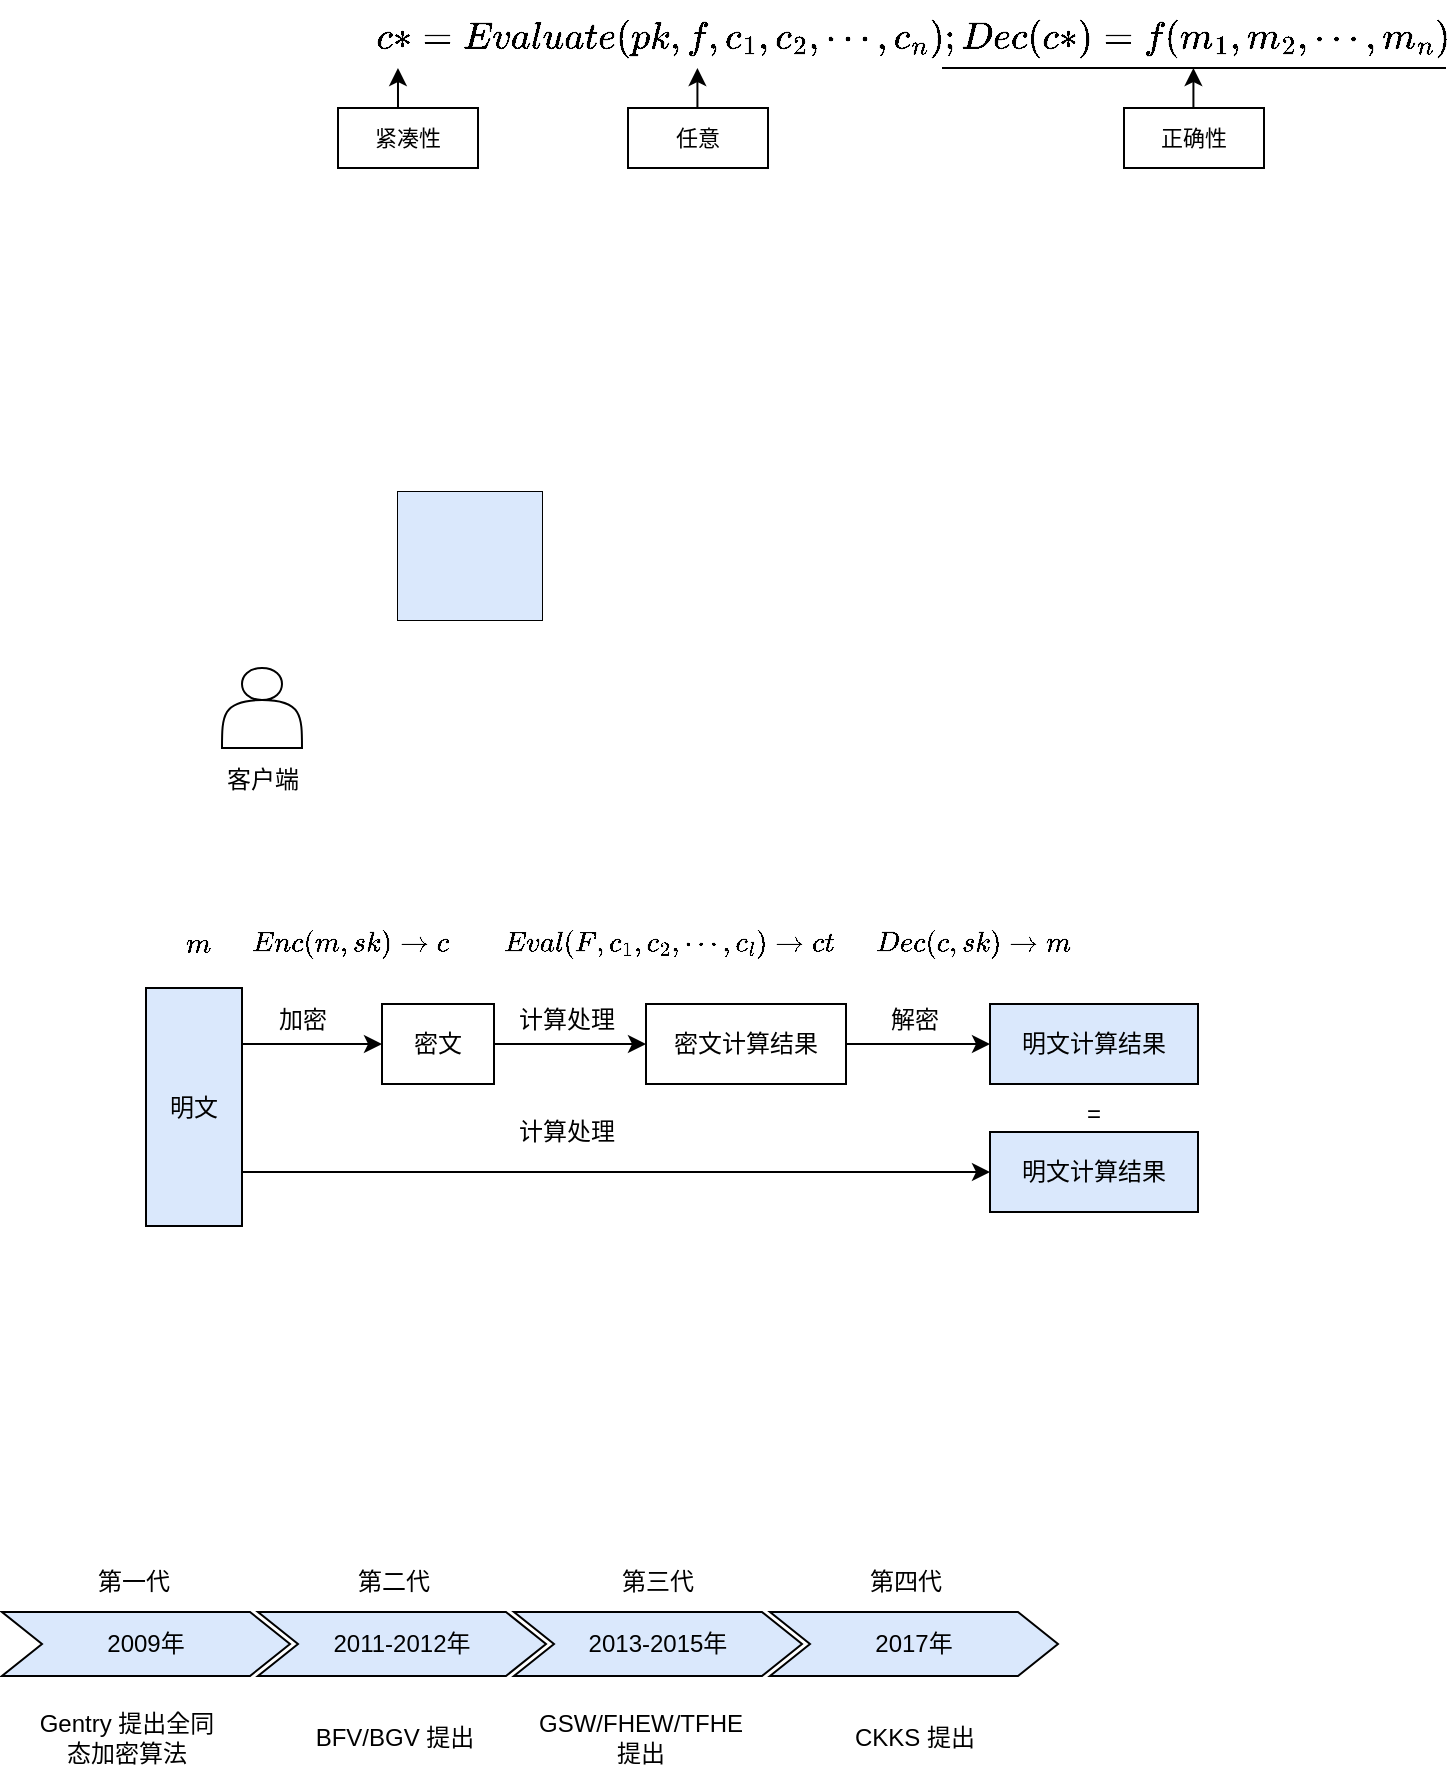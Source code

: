 <mxfile version="22.0.8" type="github">
  <diagram name="第 1 页" id="BSiDAe2Zlt0LySH5Vkly">
    <mxGraphModel dx="1592" dy="453" grid="0" gridSize="5" guides="1" tooltips="1" connect="1" arrows="1" fold="1" page="0" pageScale="1" pageWidth="827" pageHeight="1169" math="1" shadow="0">
      <root>
        <mxCell id="0" />
        <mxCell id="1" parent="0" />
        <mxCell id="wR1qE_lEk0KlbYMBaGM3-1" value="&lt;font style=&quot;font-size: 16px;&quot;&gt;$$c*=Evaluate(pk,f,c_1,c_2,\cdots,c_n); Dec(c*)=f(m_1,m_2,\cdots,m_n)$$&lt;/font&gt;" style="text;html=1;strokeColor=none;fillColor=none;align=center;verticalAlign=middle;whiteSpace=wrap;rounded=0;" parent="1" vertex="1">
          <mxGeometry x="-20" y="230" width="60" height="30" as="geometry" />
        </mxCell>
        <mxCell id="wR1qE_lEk0KlbYMBaGM3-2" value="&lt;font face=&quot;Verdana&quot; style=&quot;font-size: 11px;&quot;&gt;正确性&lt;/font&gt;" style="rounded=0;whiteSpace=wrap;html=1;fontSize=9;" parent="1" vertex="1">
          <mxGeometry x="115" y="280" width="70" height="30" as="geometry" />
        </mxCell>
        <mxCell id="wR1qE_lEk0KlbYMBaGM3-6" style="edgeStyle=orthogonalEdgeStyle;rounded=0;orthogonalLoop=1;jettySize=auto;html=1;exitX=0.5;exitY=0;exitDx=0;exitDy=0;entryX=-2.667;entryY=1;entryDx=0;entryDy=0;entryPerimeter=0;" parent="1" source="wR1qE_lEk0KlbYMBaGM3-3" edge="1">
          <mxGeometry relative="1" as="geometry">
            <mxPoint x="-248.02" y="260" as="targetPoint" />
          </mxGeometry>
        </mxCell>
        <mxCell id="wR1qE_lEk0KlbYMBaGM3-3" value="&lt;font face=&quot;Times New Roman&quot; style=&quot;font-size: 11px;&quot;&gt;紧凑性&lt;/font&gt;" style="rounded=0;whiteSpace=wrap;html=1;fontSize=9;" parent="1" vertex="1">
          <mxGeometry x="-278" y="280" width="70" height="30" as="geometry" />
        </mxCell>
        <mxCell id="wR1qE_lEk0KlbYMBaGM3-4" value="&lt;font style=&quot;font-size: 11px;&quot; face=&quot;Times New Roman&quot;&gt;任意&lt;/font&gt;" style="rounded=0;whiteSpace=wrap;html=1;fontSize=9;" parent="1" vertex="1">
          <mxGeometry x="-133" y="280" width="70" height="30" as="geometry" />
        </mxCell>
        <mxCell id="wR1qE_lEk0KlbYMBaGM3-8" value="" style="endArrow=classic;html=1;rounded=0;" parent="1" edge="1">
          <mxGeometry width="50" height="50" relative="1" as="geometry">
            <mxPoint x="-98.29" y="280" as="sourcePoint" />
            <mxPoint x="-98.29" y="260" as="targetPoint" />
          </mxGeometry>
        </mxCell>
        <mxCell id="wR1qE_lEk0KlbYMBaGM3-9" value="" style="endArrow=classic;html=1;rounded=0;" parent="1" edge="1">
          <mxGeometry width="50" height="50" relative="1" as="geometry">
            <mxPoint x="149.71" y="280" as="sourcePoint" />
            <mxPoint x="149.71" y="260" as="targetPoint" />
          </mxGeometry>
        </mxCell>
        <mxCell id="wR1qE_lEk0KlbYMBaGM3-10" value="" style="endArrow=none;html=1;rounded=0;" parent="1" edge="1">
          <mxGeometry width="50" height="50" relative="1" as="geometry">
            <mxPoint x="24" y="260" as="sourcePoint" />
            <mxPoint x="276" y="260" as="targetPoint" />
          </mxGeometry>
        </mxCell>
        <mxCell id="4J7-bgVDbELEeenfHwWn-1" value="" style="shape=actor;whiteSpace=wrap;html=1;" vertex="1" parent="1">
          <mxGeometry x="-336" y="560" width="40" height="40" as="geometry" />
        </mxCell>
        <mxCell id="4J7-bgVDbELEeenfHwWn-2" value="客户端" style="text;html=1;align=center;verticalAlign=middle;resizable=0;points=[];autosize=1;strokeColor=none;fillColor=none;" vertex="1" parent="1">
          <mxGeometry x="-344" y="600" width="56" height="32" as="geometry" />
        </mxCell>
        <mxCell id="4J7-bgVDbELEeenfHwWn-4" value="" style="shape=table;startSize=0;container=1;collapsible=0;childLayout=tableLayout;fillColor=#dae8fc;strokeColor=default;" vertex="1" parent="1">
          <mxGeometry x="-248" y="472" width="72" height="64" as="geometry" />
        </mxCell>
        <mxCell id="4J7-bgVDbELEeenfHwWn-5" value="" style="shape=tableRow;horizontal=0;startSize=0;swimlaneHead=0;swimlaneBody=0;strokeColor=default;top=0;left=0;bottom=0;right=0;collapsible=0;dropTarget=0;fillColor=#dae8fc;points=[[0,0.5],[1,0.5]];portConstraint=eastwest;" vertex="1" parent="4J7-bgVDbELEeenfHwWn-4">
          <mxGeometry width="72" height="21" as="geometry" />
        </mxCell>
        <mxCell id="4J7-bgVDbELEeenfHwWn-6" value="" style="shape=partialRectangle;html=1;whiteSpace=wrap;connectable=0;strokeColor=default;overflow=hidden;fillColor=#dae8fc;top=0;left=0;bottom=0;right=0;pointerEvents=1;" vertex="1" parent="4J7-bgVDbELEeenfHwWn-5">
          <mxGeometry width="24" height="21" as="geometry">
            <mxRectangle width="24" height="21" as="alternateBounds" />
          </mxGeometry>
        </mxCell>
        <mxCell id="4J7-bgVDbELEeenfHwWn-7" value="" style="shape=partialRectangle;html=1;whiteSpace=wrap;connectable=0;strokeColor=default;overflow=hidden;fillColor=#dae8fc;top=0;left=0;bottom=0;right=0;pointerEvents=1;" vertex="1" parent="4J7-bgVDbELEeenfHwWn-5">
          <mxGeometry x="24" width="24" height="21" as="geometry">
            <mxRectangle width="24" height="21" as="alternateBounds" />
          </mxGeometry>
        </mxCell>
        <mxCell id="4J7-bgVDbELEeenfHwWn-8" value="" style="shape=partialRectangle;html=1;whiteSpace=wrap;connectable=0;strokeColor=default;overflow=hidden;fillColor=#dae8fc;top=0;left=0;bottom=0;right=0;pointerEvents=1;" vertex="1" parent="4J7-bgVDbELEeenfHwWn-5">
          <mxGeometry x="48" width="24" height="21" as="geometry">
            <mxRectangle width="24" height="21" as="alternateBounds" />
          </mxGeometry>
        </mxCell>
        <mxCell id="4J7-bgVDbELEeenfHwWn-9" value="" style="shape=tableRow;horizontal=0;startSize=0;swimlaneHead=0;swimlaneBody=0;strokeColor=default;top=0;left=0;bottom=0;right=0;collapsible=0;dropTarget=0;fillColor=#dae8fc;points=[[0,0.5],[1,0.5]];portConstraint=eastwest;" vertex="1" parent="4J7-bgVDbELEeenfHwWn-4">
          <mxGeometry y="21" width="72" height="22" as="geometry" />
        </mxCell>
        <mxCell id="4J7-bgVDbELEeenfHwWn-10" value="" style="shape=partialRectangle;html=1;whiteSpace=wrap;connectable=0;strokeColor=default;overflow=hidden;fillColor=#dae8fc;top=0;left=0;bottom=0;right=0;pointerEvents=1;" vertex="1" parent="4J7-bgVDbELEeenfHwWn-9">
          <mxGeometry width="24" height="22" as="geometry">
            <mxRectangle width="24" height="22" as="alternateBounds" />
          </mxGeometry>
        </mxCell>
        <mxCell id="4J7-bgVDbELEeenfHwWn-11" value="" style="shape=partialRectangle;html=1;whiteSpace=wrap;connectable=0;strokeColor=default;overflow=hidden;fillColor=#dae8fc;top=0;left=0;bottom=0;right=0;pointerEvents=1;" vertex="1" parent="4J7-bgVDbELEeenfHwWn-9">
          <mxGeometry x="24" width="24" height="22" as="geometry">
            <mxRectangle width="24" height="22" as="alternateBounds" />
          </mxGeometry>
        </mxCell>
        <mxCell id="4J7-bgVDbELEeenfHwWn-12" value="" style="shape=partialRectangle;html=1;whiteSpace=wrap;connectable=0;strokeColor=default;overflow=hidden;fillColor=#dae8fc;top=0;left=0;bottom=0;right=0;pointerEvents=1;" vertex="1" parent="4J7-bgVDbELEeenfHwWn-9">
          <mxGeometry x="48" width="24" height="22" as="geometry">
            <mxRectangle width="24" height="22" as="alternateBounds" />
          </mxGeometry>
        </mxCell>
        <mxCell id="4J7-bgVDbELEeenfHwWn-13" value="" style="shape=tableRow;horizontal=0;startSize=0;swimlaneHead=0;swimlaneBody=0;strokeColor=default;top=0;left=0;bottom=0;right=0;collapsible=0;dropTarget=0;fillColor=#dae8fc;points=[[0,0.5],[1,0.5]];portConstraint=eastwest;" vertex="1" parent="4J7-bgVDbELEeenfHwWn-4">
          <mxGeometry y="43" width="72" height="21" as="geometry" />
        </mxCell>
        <mxCell id="4J7-bgVDbELEeenfHwWn-14" value="" style="shape=partialRectangle;html=1;whiteSpace=wrap;connectable=0;strokeColor=default;overflow=hidden;fillColor=#dae8fc;top=0;left=0;bottom=0;right=0;pointerEvents=1;" vertex="1" parent="4J7-bgVDbELEeenfHwWn-13">
          <mxGeometry width="24" height="21" as="geometry">
            <mxRectangle width="24" height="21" as="alternateBounds" />
          </mxGeometry>
        </mxCell>
        <mxCell id="4J7-bgVDbELEeenfHwWn-15" value="" style="shape=partialRectangle;html=1;whiteSpace=wrap;connectable=0;strokeColor=default;overflow=hidden;fillColor=#dae8fc;top=0;left=0;bottom=0;right=0;pointerEvents=1;" vertex="1" parent="4J7-bgVDbELEeenfHwWn-13">
          <mxGeometry x="24" width="24" height="21" as="geometry">
            <mxRectangle width="24" height="21" as="alternateBounds" />
          </mxGeometry>
        </mxCell>
        <mxCell id="4J7-bgVDbELEeenfHwWn-16" value="" style="shape=partialRectangle;html=1;whiteSpace=wrap;connectable=0;strokeColor=default;overflow=hidden;fillColor=#dae8fc;top=0;left=0;bottom=0;right=0;pointerEvents=1;" vertex="1" parent="4J7-bgVDbELEeenfHwWn-13">
          <mxGeometry x="48" width="24" height="21" as="geometry">
            <mxRectangle width="24" height="21" as="alternateBounds" />
          </mxGeometry>
        </mxCell>
        <mxCell id="4J7-bgVDbELEeenfHwWn-21" style="edgeStyle=orthogonalEdgeStyle;rounded=0;orthogonalLoop=1;jettySize=auto;html=1;exitX=1;exitY=0.25;exitDx=0;exitDy=0;entryX=0;entryY=0.5;entryDx=0;entryDy=0;" edge="1" parent="1" source="4J7-bgVDbELEeenfHwWn-17" target="4J7-bgVDbELEeenfHwWn-18">
          <mxGeometry relative="1" as="geometry">
            <Array as="points">
              <mxPoint x="-326" y="748" />
            </Array>
          </mxGeometry>
        </mxCell>
        <mxCell id="4J7-bgVDbELEeenfHwWn-26" style="edgeStyle=orthogonalEdgeStyle;rounded=0;orthogonalLoop=1;jettySize=auto;html=1;exitX=1;exitY=0.75;exitDx=0;exitDy=0;entryX=0;entryY=0.5;entryDx=0;entryDy=0;" edge="1" parent="1" source="4J7-bgVDbELEeenfHwWn-17" target="4J7-bgVDbELEeenfHwWn-24">
          <mxGeometry relative="1" as="geometry">
            <Array as="points">
              <mxPoint x="-326" y="812" />
            </Array>
          </mxGeometry>
        </mxCell>
        <mxCell id="4J7-bgVDbELEeenfHwWn-17" value="明文" style="rounded=0;whiteSpace=wrap;html=1;fillColor=#dae8fc;strokeColor=default;" vertex="1" parent="1">
          <mxGeometry x="-374" y="720" width="48" height="119" as="geometry" />
        </mxCell>
        <mxCell id="4J7-bgVDbELEeenfHwWn-22" style="edgeStyle=orthogonalEdgeStyle;rounded=0;orthogonalLoop=1;jettySize=auto;html=1;exitX=1;exitY=0.5;exitDx=0;exitDy=0;entryX=0;entryY=0.5;entryDx=0;entryDy=0;" edge="1" parent="1" source="4J7-bgVDbELEeenfHwWn-18" target="4J7-bgVDbELEeenfHwWn-19">
          <mxGeometry relative="1" as="geometry" />
        </mxCell>
        <mxCell id="4J7-bgVDbELEeenfHwWn-18" value="密文" style="rounded=0;whiteSpace=wrap;html=1;" vertex="1" parent="1">
          <mxGeometry x="-256" y="728" width="56" height="40" as="geometry" />
        </mxCell>
        <mxCell id="4J7-bgVDbELEeenfHwWn-23" style="edgeStyle=orthogonalEdgeStyle;rounded=0;orthogonalLoop=1;jettySize=auto;html=1;exitX=1;exitY=0.5;exitDx=0;exitDy=0;entryX=0;entryY=0.5;entryDx=0;entryDy=0;" edge="1" parent="1" source="4J7-bgVDbELEeenfHwWn-19" target="4J7-bgVDbELEeenfHwWn-20">
          <mxGeometry relative="1" as="geometry" />
        </mxCell>
        <mxCell id="4J7-bgVDbELEeenfHwWn-19" value="密文计算结果" style="rounded=0;whiteSpace=wrap;html=1;" vertex="1" parent="1">
          <mxGeometry x="-124" y="728" width="100" height="40" as="geometry" />
        </mxCell>
        <mxCell id="4J7-bgVDbELEeenfHwWn-20" value="明文计算结果" style="rounded=0;whiteSpace=wrap;html=1;fillColor=#dae8fc;strokeColor=default;" vertex="1" parent="1">
          <mxGeometry x="48" y="728" width="104" height="40" as="geometry" />
        </mxCell>
        <mxCell id="4J7-bgVDbELEeenfHwWn-24" value="明文计算结果" style="rounded=0;whiteSpace=wrap;html=1;fillColor=#dae8fc;strokeColor=default;" vertex="1" parent="1">
          <mxGeometry x="48" y="792" width="104" height="40" as="geometry" />
        </mxCell>
        <mxCell id="4J7-bgVDbELEeenfHwWn-25" value="=" style="text;html=1;strokeColor=none;fillColor=none;align=center;verticalAlign=middle;whiteSpace=wrap;rounded=0;" vertex="1" parent="1">
          <mxGeometry x="70" y="768" width="60" height="30" as="geometry" />
        </mxCell>
        <mxCell id="4J7-bgVDbELEeenfHwWn-27" value="加密" style="text;html=1;align=center;verticalAlign=middle;resizable=0;points=[];autosize=1;strokeColor=none;fillColor=none;" vertex="1" parent="1">
          <mxGeometry x="-320" y="720" width="48" height="32" as="geometry" />
        </mxCell>
        <mxCell id="4J7-bgVDbELEeenfHwWn-28" value="计算处理" style="text;html=1;align=center;verticalAlign=middle;resizable=0;points=[];autosize=1;strokeColor=none;fillColor=none;" vertex="1" parent="1">
          <mxGeometry x="-200" y="720" width="72" height="32" as="geometry" />
        </mxCell>
        <mxCell id="4J7-bgVDbELEeenfHwWn-29" value="解密" style="text;html=1;align=center;verticalAlign=middle;resizable=0;points=[];autosize=1;strokeColor=none;fillColor=none;" vertex="1" parent="1">
          <mxGeometry x="-14" y="720" width="48" height="32" as="geometry" />
        </mxCell>
        <mxCell id="4J7-bgVDbELEeenfHwWn-30" value="计算处理" style="text;html=1;align=center;verticalAlign=middle;resizable=0;points=[];autosize=1;strokeColor=none;fillColor=none;" vertex="1" parent="1">
          <mxGeometry x="-200" y="776" width="72" height="32" as="geometry" />
        </mxCell>
        <mxCell id="4J7-bgVDbELEeenfHwWn-31" value="$$ m $$" style="text;html=1;strokeColor=none;fillColor=none;align=center;verticalAlign=middle;whiteSpace=wrap;rounded=0;" vertex="1" parent="1">
          <mxGeometry x="-378" y="683" width="60" height="30" as="geometry" />
        </mxCell>
        <mxCell id="4J7-bgVDbELEeenfHwWn-32" value="$$Enc(m,sk)\rightarrow c$$" style="text;html=1;strokeColor=none;fillColor=none;align=center;verticalAlign=middle;whiteSpace=wrap;rounded=0;" vertex="1" parent="1">
          <mxGeometry x="-302" y="683" width="60" height="30" as="geometry" />
        </mxCell>
        <mxCell id="4J7-bgVDbELEeenfHwWn-33" value="$$ Eval(F,c_1,c_2,\cdots,c_l)\rightarrow ct$$" style="text;html=1;strokeColor=none;fillColor=none;align=center;verticalAlign=middle;whiteSpace=wrap;rounded=0;" vertex="1" parent="1">
          <mxGeometry x="-142" y="683" width="60" height="30" as="geometry" />
        </mxCell>
        <mxCell id="4J7-bgVDbELEeenfHwWn-34" value="$$Dec(c,sk)\rightarrow m$$" style="text;html=1;strokeColor=none;fillColor=none;align=center;verticalAlign=middle;whiteSpace=wrap;rounded=0;" vertex="1" parent="1">
          <mxGeometry x="10" y="683" width="60" height="30" as="geometry" />
        </mxCell>
        <mxCell id="4J7-bgVDbELEeenfHwWn-35" value="2009年" style="shape=step;perimeter=stepPerimeter;whiteSpace=wrap;html=1;fixedSize=1;fillColor=#dae8fc;strokeColor=default;" vertex="1" parent="1">
          <mxGeometry x="-446" y="1032" width="144" height="32" as="geometry" />
        </mxCell>
        <mxCell id="4J7-bgVDbELEeenfHwWn-36" value="2011-2012年" style="shape=step;perimeter=stepPerimeter;whiteSpace=wrap;html=1;fixedSize=1;fillColor=#dae8fc;strokeColor=default;" vertex="1" parent="1">
          <mxGeometry x="-318" y="1032" width="144" height="32" as="geometry" />
        </mxCell>
        <mxCell id="4J7-bgVDbELEeenfHwWn-37" value="2013-2015年" style="shape=step;perimeter=stepPerimeter;whiteSpace=wrap;html=1;fixedSize=1;fillColor=#dae8fc;strokeColor=default;" vertex="1" parent="1">
          <mxGeometry x="-190" y="1032" width="144" height="32" as="geometry" />
        </mxCell>
        <mxCell id="4J7-bgVDbELEeenfHwWn-38" value="2017年" style="shape=step;perimeter=stepPerimeter;whiteSpace=wrap;html=1;fixedSize=1;fillColor=#dae8fc;strokeColor=default;" vertex="1" parent="1">
          <mxGeometry x="-62" y="1032" width="144" height="32" as="geometry" />
        </mxCell>
        <mxCell id="4J7-bgVDbELEeenfHwWn-39" value="第一代" style="text;html=1;strokeColor=none;fillColor=none;align=center;verticalAlign=middle;whiteSpace=wrap;rounded=0;" vertex="1" parent="1">
          <mxGeometry x="-410" y="1002" width="60" height="30" as="geometry" />
        </mxCell>
        <mxCell id="4J7-bgVDbELEeenfHwWn-40" value="第二代" style="text;html=1;strokeColor=none;fillColor=none;align=center;verticalAlign=middle;whiteSpace=wrap;rounded=0;" vertex="1" parent="1">
          <mxGeometry x="-280" y="1002" width="60" height="30" as="geometry" />
        </mxCell>
        <mxCell id="4J7-bgVDbELEeenfHwWn-41" value="第三代" style="text;html=1;strokeColor=none;fillColor=none;align=center;verticalAlign=middle;whiteSpace=wrap;rounded=0;" vertex="1" parent="1">
          <mxGeometry x="-148" y="1002" width="60" height="30" as="geometry" />
        </mxCell>
        <mxCell id="4J7-bgVDbELEeenfHwWn-42" value="第四代" style="text;html=1;strokeColor=none;fillColor=none;align=center;verticalAlign=middle;whiteSpace=wrap;rounded=0;" vertex="1" parent="1">
          <mxGeometry x="-24" y="1002" width="60" height="30" as="geometry" />
        </mxCell>
        <mxCell id="4J7-bgVDbELEeenfHwWn-43" value="Gentry 提出全同态加密算法" style="text;html=1;strokeColor=none;fillColor=none;align=center;verticalAlign=middle;whiteSpace=wrap;rounded=0;" vertex="1" parent="1">
          <mxGeometry x="-431" y="1080" width="95" height="30" as="geometry" />
        </mxCell>
        <mxCell id="4J7-bgVDbELEeenfHwWn-44" value="BFV/BGV 提出" style="text;html=1;strokeColor=none;fillColor=none;align=center;verticalAlign=middle;whiteSpace=wrap;rounded=0;" vertex="1" parent="1">
          <mxGeometry x="-297.5" y="1080" width="95" height="30" as="geometry" />
        </mxCell>
        <mxCell id="4J7-bgVDbELEeenfHwWn-45" value="GSW/FHEW/TFHE 提出" style="text;html=1;strokeColor=none;fillColor=none;align=center;verticalAlign=middle;whiteSpace=wrap;rounded=0;" vertex="1" parent="1">
          <mxGeometry x="-174" y="1080" width="95" height="30" as="geometry" />
        </mxCell>
        <mxCell id="4J7-bgVDbELEeenfHwWn-46" value="CKKS 提出" style="text;html=1;strokeColor=none;fillColor=none;align=center;verticalAlign=middle;whiteSpace=wrap;rounded=0;" vertex="1" parent="1">
          <mxGeometry x="-37.5" y="1080" width="95" height="30" as="geometry" />
        </mxCell>
      </root>
    </mxGraphModel>
  </diagram>
</mxfile>
